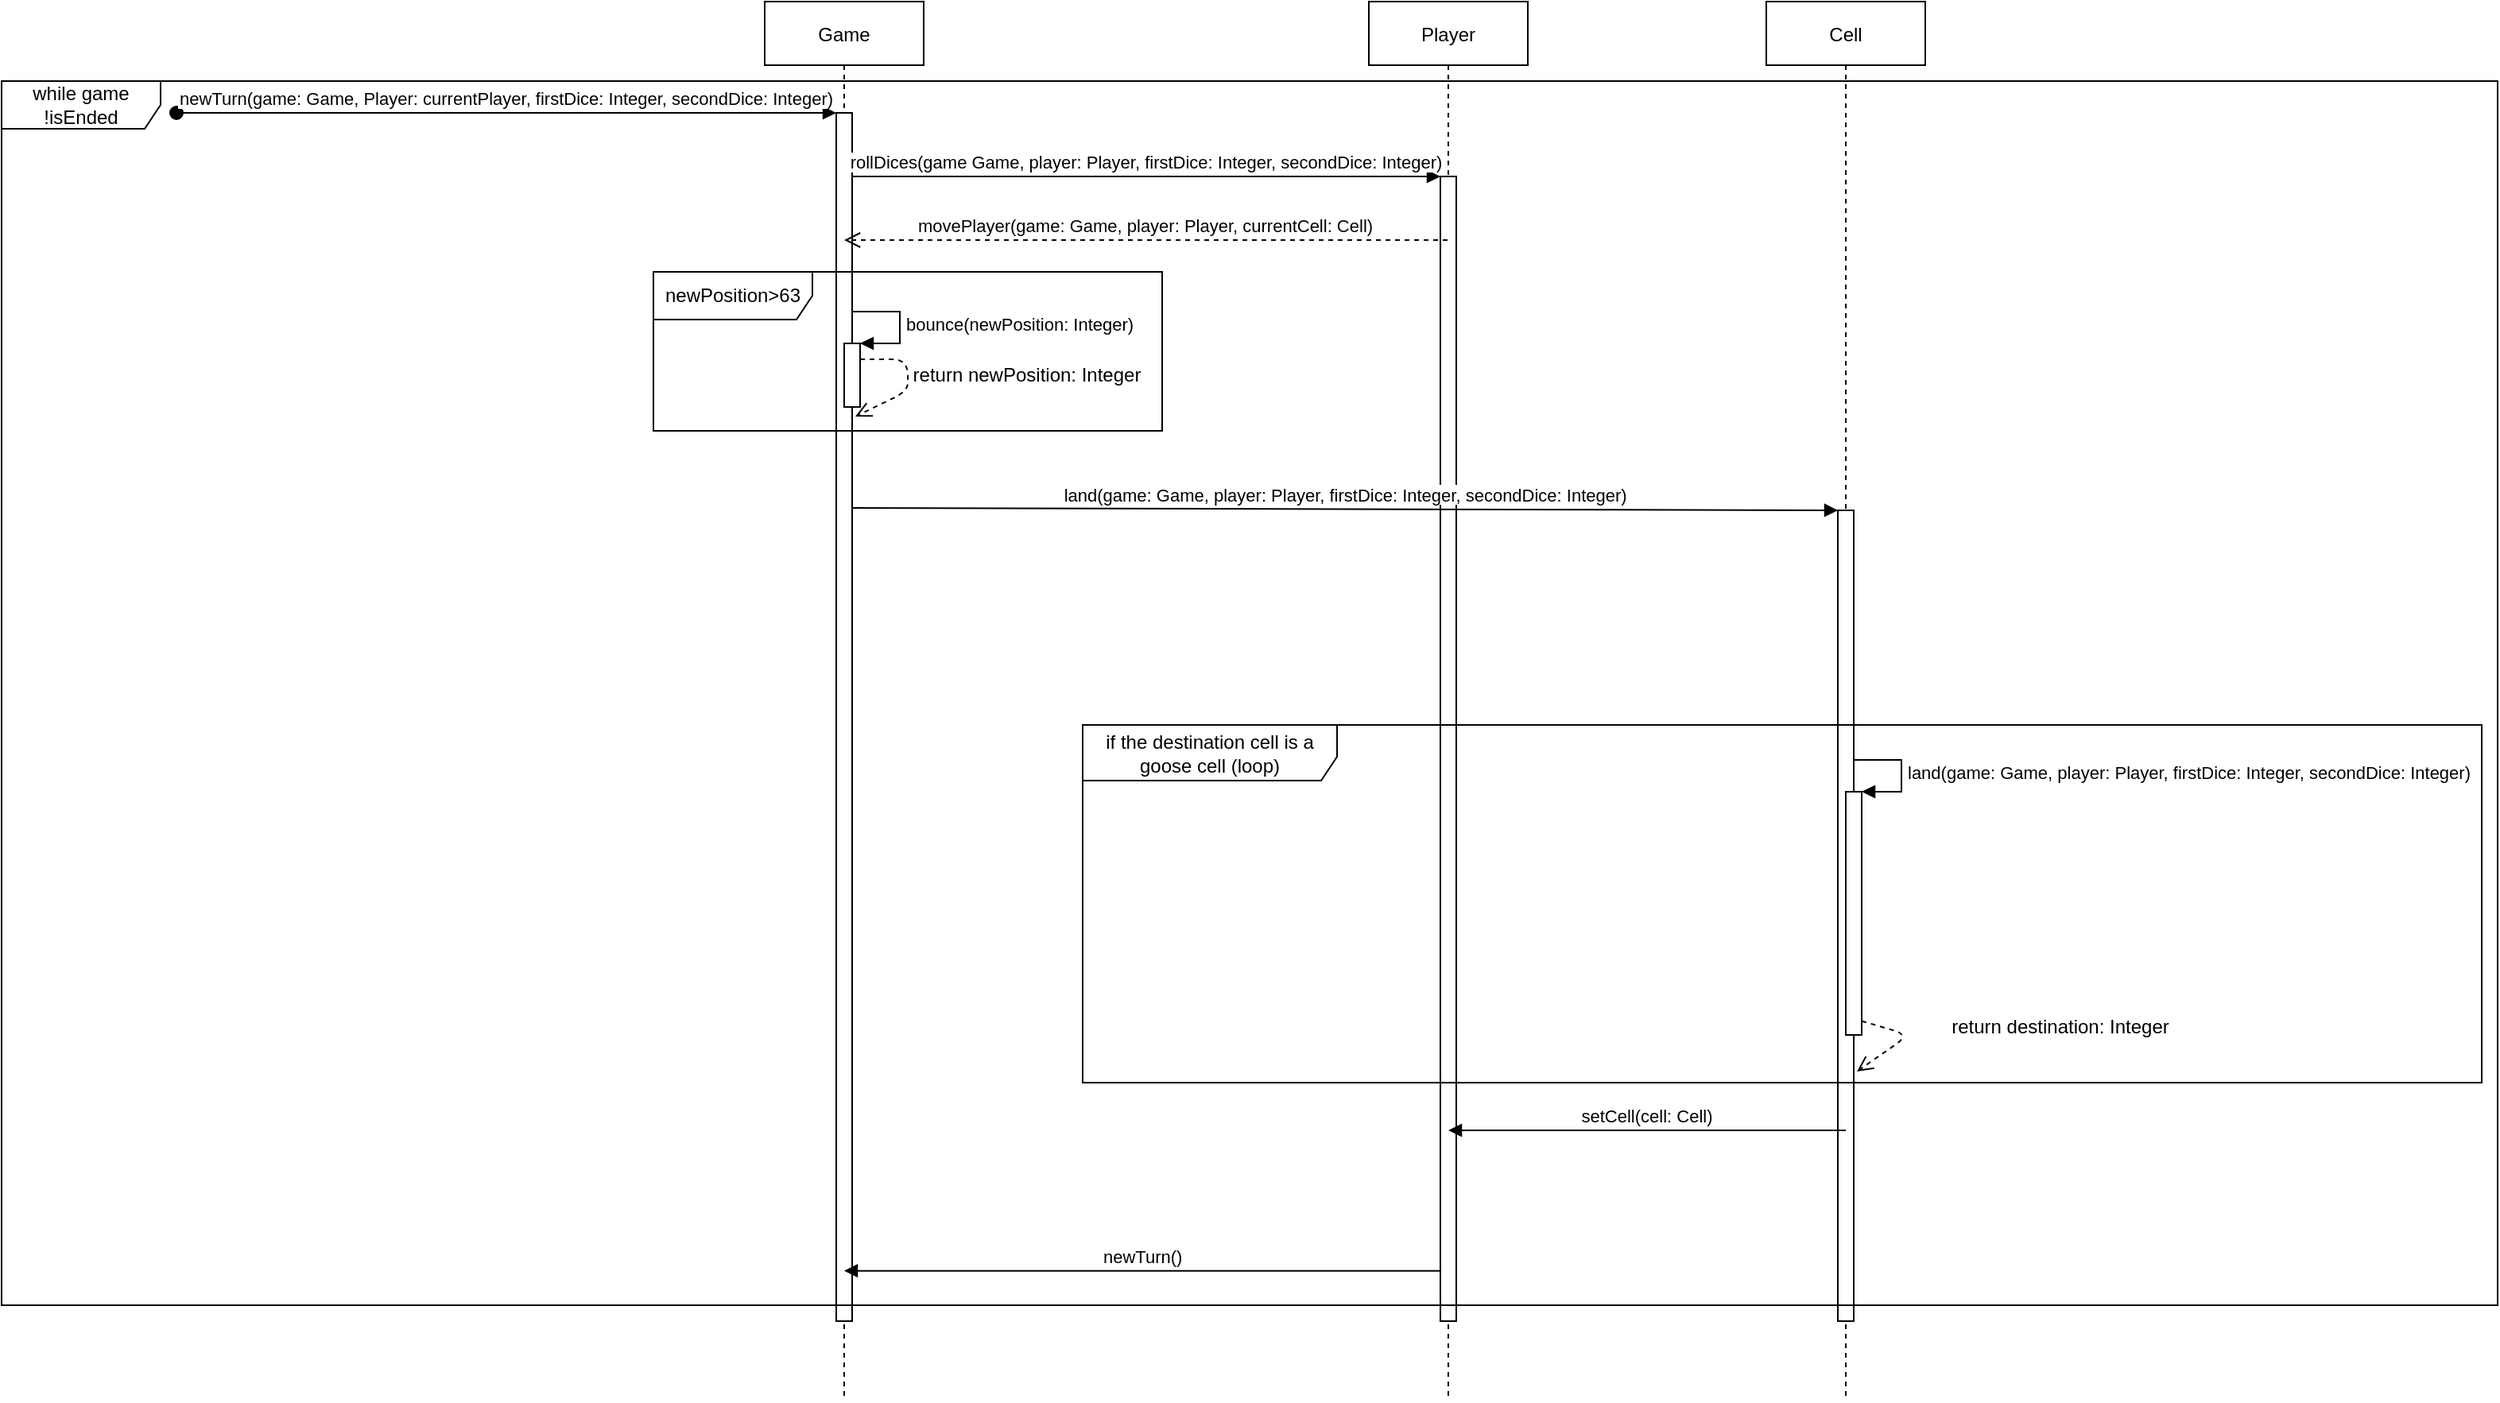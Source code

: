 <mxfile version="20.7.3" type="device"><diagram id="kgpKYQtTHZ0yAKxKKP6v" name="Page-1"><mxGraphModel dx="1590" dy="470" grid="1" gridSize="10" guides="1" tooltips="1" connect="1" arrows="1" fold="1" page="1" pageScale="1" pageWidth="850" pageHeight="1100" math="0" shadow="0"><root><mxCell id="0"/><mxCell id="1" parent="0"/><mxCell id="3nuBFxr9cyL0pnOWT2aG-1" value="Game" style="shape=umlLifeline;perimeter=lifelinePerimeter;container=1;collapsible=0;recursiveResize=0;rounded=0;shadow=0;strokeWidth=1;" parent="1" vertex="1"><mxGeometry x="170" y="40" width="100" height="880" as="geometry"/></mxCell><mxCell id="3nuBFxr9cyL0pnOWT2aG-2" value="" style="points=[];perimeter=orthogonalPerimeter;rounded=0;shadow=0;strokeWidth=1;" parent="3nuBFxr9cyL0pnOWT2aG-1" vertex="1"><mxGeometry x="45" y="70" width="10" height="760" as="geometry"/></mxCell><mxCell id="3nuBFxr9cyL0pnOWT2aG-3" value="newTurn(game: Game, Player: currentPlayer, firstDice: Integer, secondDice: Integer)" style="verticalAlign=bottom;startArrow=oval;endArrow=block;startSize=8;shadow=0;strokeWidth=1;" parent="3nuBFxr9cyL0pnOWT2aG-1" target="3nuBFxr9cyL0pnOWT2aG-2" edge="1"><mxGeometry relative="1" as="geometry"><mxPoint x="-370" y="70" as="sourcePoint"/></mxGeometry></mxCell><mxCell id="3nuBFxr9cyL0pnOWT2aG-5" value="Player" style="shape=umlLifeline;perimeter=lifelinePerimeter;container=1;collapsible=0;recursiveResize=0;rounded=0;shadow=0;strokeWidth=1;" parent="1" vertex="1"><mxGeometry x="550" y="40" width="100" height="880" as="geometry"/></mxCell><mxCell id="3nuBFxr9cyL0pnOWT2aG-6" value="" style="points=[];perimeter=orthogonalPerimeter;rounded=0;shadow=0;strokeWidth=1;" parent="3nuBFxr9cyL0pnOWT2aG-5" vertex="1"><mxGeometry x="45" y="110" width="10" height="720" as="geometry"/></mxCell><mxCell id="3nuBFxr9cyL0pnOWT2aG-8" value="rollDices(game Game, player: Player, firstDice: Integer, secondDice: Integer)" style="verticalAlign=bottom;endArrow=block;shadow=0;strokeWidth=1;" parent="1" source="3nuBFxr9cyL0pnOWT2aG-2" target="3nuBFxr9cyL0pnOWT2aG-6" edge="1"><mxGeometry relative="1" as="geometry"><mxPoint x="275" y="160" as="sourcePoint"/><Array as="points"><mxPoint x="440" y="150"/></Array></mxGeometry></mxCell><mxCell id="9mpmSiUfcvfMqGzvYrur-2" value="movePlayer(game: Game, player: Player, currentCell: Cell)" style="verticalAlign=bottom;endArrow=open;dashed=1;endSize=8;shadow=0;strokeWidth=1;" parent="1" edge="1" source="3nuBFxr9cyL0pnOWT2aG-5"><mxGeometry relative="1" as="geometry"><mxPoint x="220" y="190.0" as="targetPoint"/><mxPoint x="530" y="190.0" as="sourcePoint"/></mxGeometry></mxCell><mxCell id="9mpmSiUfcvfMqGzvYrur-3" value="newPosition&amp;gt;63" style="shape=umlFrame;whiteSpace=wrap;html=1;width=100;height=30;" parent="1" vertex="1"><mxGeometry x="100" y="210" width="320" height="100" as="geometry"/></mxCell><mxCell id="9mpmSiUfcvfMqGzvYrur-7" value="" style="html=1;points=[];perimeter=orthogonalPerimeter;" parent="1" vertex="1"><mxGeometry x="220" y="255" width="10" height="40" as="geometry"/></mxCell><mxCell id="9mpmSiUfcvfMqGzvYrur-8" value="bounce(newPosition: Integer)" style="edgeStyle=orthogonalEdgeStyle;html=1;align=left;spacingLeft=2;endArrow=block;rounded=0;entryX=1;entryY=0;" parent="1" target="9mpmSiUfcvfMqGzvYrur-7" edge="1"><mxGeometry relative="1" as="geometry"><mxPoint x="225" y="235" as="sourcePoint"/><Array as="points"><mxPoint x="255" y="235"/></Array></mxGeometry></mxCell><mxCell id="9mpmSiUfcvfMqGzvYrur-9" value="" style="verticalAlign=bottom;endArrow=open;dashed=1;endSize=8;shadow=0;strokeWidth=1;entryX=0.7;entryY=1.15;entryDx=0;entryDy=0;entryPerimeter=0;" parent="1" source="9mpmSiUfcvfMqGzvYrur-7" target="9mpmSiUfcvfMqGzvYrur-7" edge="1"><mxGeometry x="0.166" y="80" relative="1" as="geometry"><mxPoint x="65" y="319.0" as="targetPoint"/><mxPoint x="375" y="319.0" as="sourcePoint"/><Array as="points"><mxPoint x="260" y="275"/></Array><mxPoint as="offset"/></mxGeometry></mxCell><mxCell id="9mpmSiUfcvfMqGzvYrur-11" value="return newPosition: Integer" style="text;html=1;strokeColor=none;fillColor=none;align=center;verticalAlign=middle;whiteSpace=wrap;rounded=0;" parent="1" vertex="1"><mxGeometry x="260" y="260" width="150" height="30" as="geometry"/></mxCell><mxCell id="9mpmSiUfcvfMqGzvYrur-12" value="Cell" style="shape=umlLifeline;perimeter=lifelinePerimeter;container=1;collapsible=0;recursiveResize=0;rounded=0;shadow=0;strokeWidth=1;" parent="1" vertex="1"><mxGeometry x="800" y="40" width="100" height="880" as="geometry"/></mxCell><mxCell id="9mpmSiUfcvfMqGzvYrur-13" value="" style="points=[];perimeter=orthogonalPerimeter;rounded=0;shadow=0;strokeWidth=1;" parent="9mpmSiUfcvfMqGzvYrur-12" vertex="1"><mxGeometry x="45" y="320" width="10" height="510" as="geometry"/></mxCell><mxCell id="9mpmSiUfcvfMqGzvYrur-16" value="if the destination cell is a goose cell (loop)" style="shape=umlFrame;whiteSpace=wrap;html=1;width=160;height=35;" parent="1" vertex="1"><mxGeometry x="370" y="495" width="880" height="225" as="geometry"/></mxCell><mxCell id="9mpmSiUfcvfMqGzvYrur-18" value="" style="html=1;points=[];perimeter=orthogonalPerimeter;" parent="1" vertex="1"><mxGeometry x="850" y="537" width="10" height="153" as="geometry"/></mxCell><mxCell id="9mpmSiUfcvfMqGzvYrur-19" value="land(game: Game, player: Player, firstDice: Integer, secondDice: Integer)" style="edgeStyle=orthogonalEdgeStyle;html=1;align=left;spacingLeft=2;endArrow=block;rounded=0;entryX=1;entryY=0;" parent="1" target="9mpmSiUfcvfMqGzvYrur-18" edge="1"><mxGeometry relative="1" as="geometry"><mxPoint x="855" y="517" as="sourcePoint"/><Array as="points"><mxPoint x="885" y="517"/></Array></mxGeometry></mxCell><mxCell id="9mpmSiUfcvfMqGzvYrur-20" value="" style="verticalAlign=bottom;endArrow=open;dashed=1;endSize=8;shadow=0;strokeWidth=1;entryX=0.7;entryY=1.15;entryDx=0;entryDy=0;entryPerimeter=0;exitX=1;exitY=0.943;exitDx=0;exitDy=0;exitPerimeter=0;" parent="1" source="9mpmSiUfcvfMqGzvYrur-18" target="9mpmSiUfcvfMqGzvYrur-18" edge="1"><mxGeometry x="0.166" y="80" relative="1" as="geometry"><mxPoint x="695" y="601.0" as="targetPoint"/><mxPoint x="1005" y="601.0" as="sourcePoint"/><Array as="points"><mxPoint x="890" y="690"/></Array><mxPoint as="offset"/></mxGeometry></mxCell><mxCell id="9mpmSiUfcvfMqGzvYrur-21" value="return destination: Integer" style="text;html=1;strokeColor=none;fillColor=none;align=center;verticalAlign=middle;whiteSpace=wrap;rounded=0;" parent="1" vertex="1"><mxGeometry x="890" y="670" width="190" height="30" as="geometry"/></mxCell><mxCell id="9mpmSiUfcvfMqGzvYrur-44" value="while game !isEnded" style="shape=umlFrame;whiteSpace=wrap;html=1;width=100;height=30;" parent="1" vertex="1"><mxGeometry x="-310" y="90" width="1570" height="770" as="geometry"/></mxCell><mxCell id="9mpmSiUfcvfMqGzvYrur-39" value="setCell(cell: Cell)" style="verticalAlign=bottom;endArrow=block;shadow=0;strokeWidth=1;" parent="1" edge="1"><mxGeometry relative="1" as="geometry"><mxPoint x="850" y="750" as="sourcePoint"/><mxPoint x="600" y="750" as="targetPoint"/></mxGeometry></mxCell><mxCell id="9mpmSiUfcvfMqGzvYrur-42" value="newTurn()" style="verticalAlign=bottom;endArrow=block;shadow=0;strokeWidth=1;exitX=0.033;exitY=0.956;exitDx=0;exitDy=0;exitPerimeter=0;" parent="1" target="3nuBFxr9cyL0pnOWT2aG-1" edge="1" source="3nuBFxr9cyL0pnOWT2aG-6"><mxGeometry relative="1" as="geometry"><mxPoint x="540" y="840" as="sourcePoint"/><mxPoint x="290" y="840" as="targetPoint"/></mxGeometry></mxCell><mxCell id="9mpmSiUfcvfMqGzvYrur-14" value="land(game: Game, player: Player, firstDice: Integer, secondDice: Integer)" style="verticalAlign=bottom;endArrow=block;shadow=0;strokeWidth=1;exitX=1.033;exitY=0.327;exitDx=0;exitDy=0;exitPerimeter=0;" parent="1" source="3nuBFxr9cyL0pnOWT2aG-2" target="9mpmSiUfcvfMqGzvYrur-13" edge="1"><mxGeometry relative="1" as="geometry"><mxPoint x="225" y="310.0" as="sourcePoint"/><mxPoint x="535" y="310.0" as="targetPoint"/></mxGeometry></mxCell></root></mxGraphModel></diagram></mxfile>